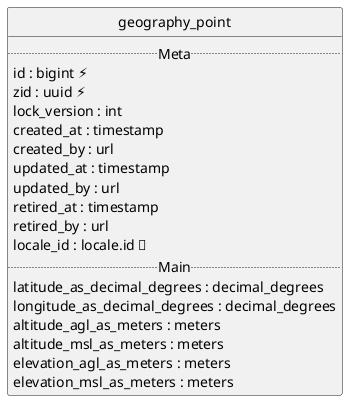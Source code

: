 @startuml uml
skinparam monochrome true
skinparam linetype ortho
hide circle

entity geography_point {
  .. Meta ..
  id : bigint ⚡
  zid : uuid ⚡
  lock_version : int
  created_at : timestamp
  created_by : url
  updated_at : timestamp
  updated_by : url
  retired_at : timestamp
  retired_by : url
  locale_id : locale.id 🔑
  .. Main ..
  latitude_as_decimal_degrees : decimal_degrees
  longitude_as_decimal_degrees : decimal_degrees
  altitude_agl_as_meters : meters
  altitude_msl_as_meters : meters
  elevation_agl_as_meters : meters
  elevation_msl_as_meters : meters
}

@enduml

